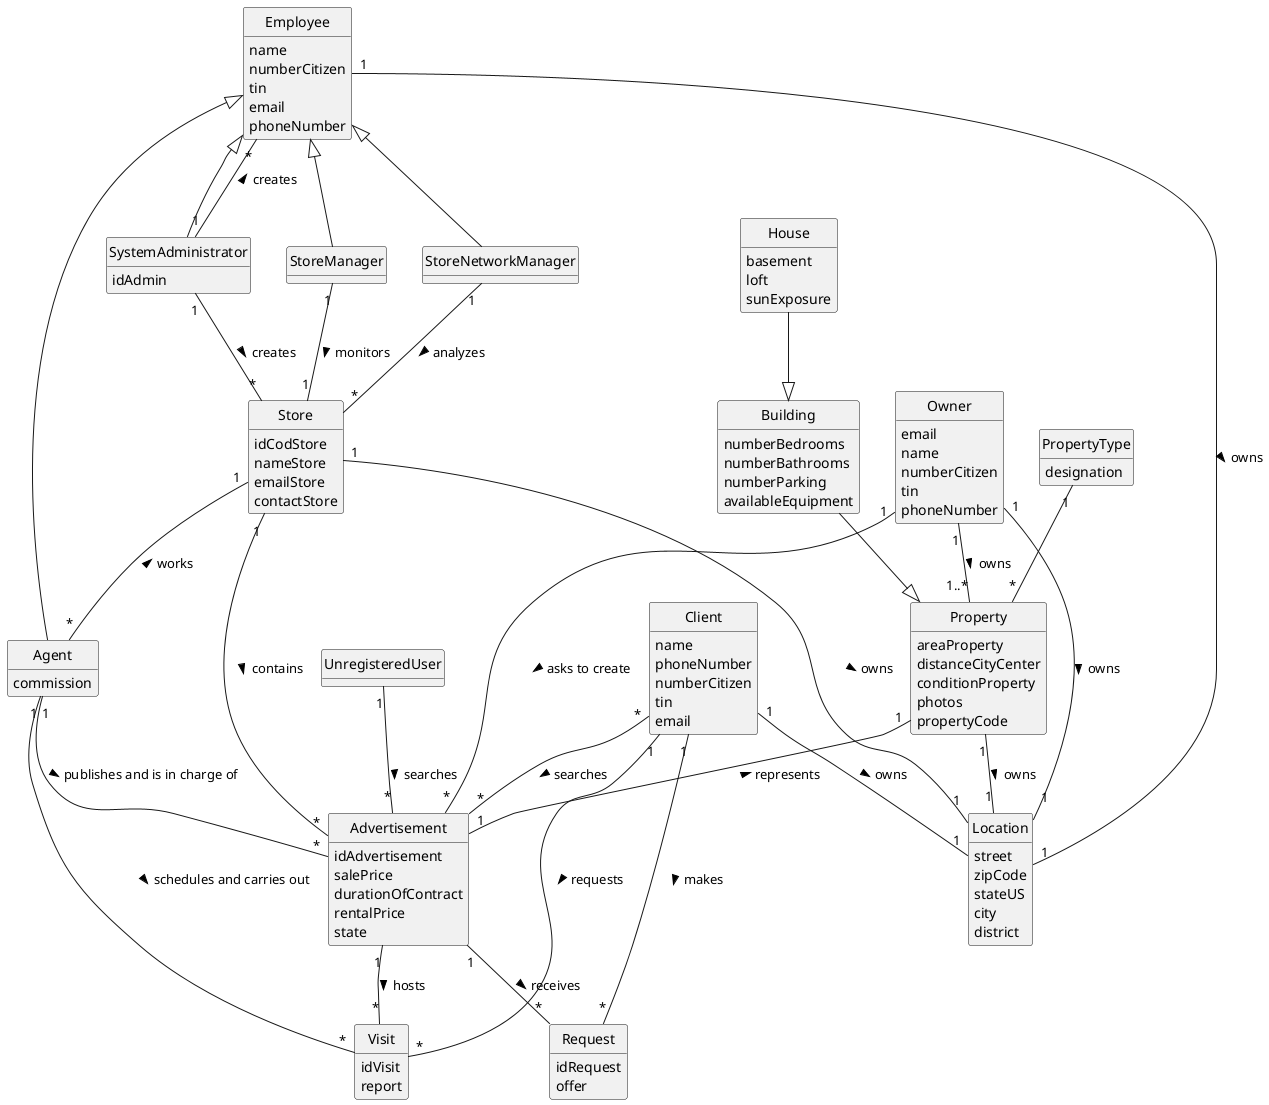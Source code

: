 @startuml
'https://plantuml.com/class-diagram
skinparam monochrome true
skinparam packageStyle rectangle
skinparam shadowing false
hide circle
hide methods


class Employee{
    name
    numberCitizen
    tin
    email
    phoneNumber
}

class Client {
    name
    phoneNumber
    numberCitizen
    tin
    email
}

class Owner {
    email
    name
    numberCitizen
    tin
    phoneNumber
}

class Agent {
    commission
}

class Advertisement {
    idAdvertisement
    salePrice
    durationOfContract
    rentalPrice
    state
}

class PropertyType{
    designation
}

class Property{
    areaProperty
    distanceCityCenter
    conditionProperty
    photos
    propertyCode
}

class House {
    basement
    loft
    sunExposure
}

class Building{
    numberBedrooms
    numberBathrooms
    numberParking
    availableEquipment
}


class Store{
    idCodStore
    nameStore
    emailStore
    contactStore
}

class Visit{
    idVisit
    report
}

class Location {
    street
    zipCode
    stateUS
    city
    district
}

class StoreManager {
}

class StoreNetworkManager {
}

class Request{
    idRequest
    offer
}

class SystemAdministrator{
    idAdmin
}

class UnregisteredUser

Owner "1" -- "1..*" Property: owns >
Agent "1" -- "*" Advertisement: publishes and is in charge of >
House --|> Building

Building --|> Property
Store "1" -- "*" Agent: works <
StoreManager "1" -- "1" Store:  monitors >
Property "1" -- "1" Location: owns >
StoreNetworkManager "1" -- "*" Store:  analyzes >
Employee <|-- Agent
Employee <|-- StoreManager
Employee <|-- StoreNetworkManager
Advertisement"1" -- "*"Request: receives >
Client"1" -- "*"Request: makes >
Store"1" -- "1"Location: owns >
Advertisement "1" -- "*" Visit: hosts >
Client "1" -- "*" Visit: requests >
Agent "1" -- "*" Visit: schedules and carries out >
Property "1" - "1" Advertisement: represents <
Client "1" -- "1" Location: owns >
Employee "1" -- "1" Location: owns >
Owner "1" -- "1" Location: owns >
Store "1" -- "*" Advertisement: contains >
UnregisteredUser "1" -- "*" Advertisement: searches >
SystemAdministrator "1" -- "*" Store: creates >
SystemAdministrator "1" -- "*" Employee: creates >
Client "*" -- "*" Advertisement: searches >
Employee <|-- SystemAdministrator
Owner "1" - "*" Advertisement: asks to create >
PropertyType "1" -- "*" Property


@enduml